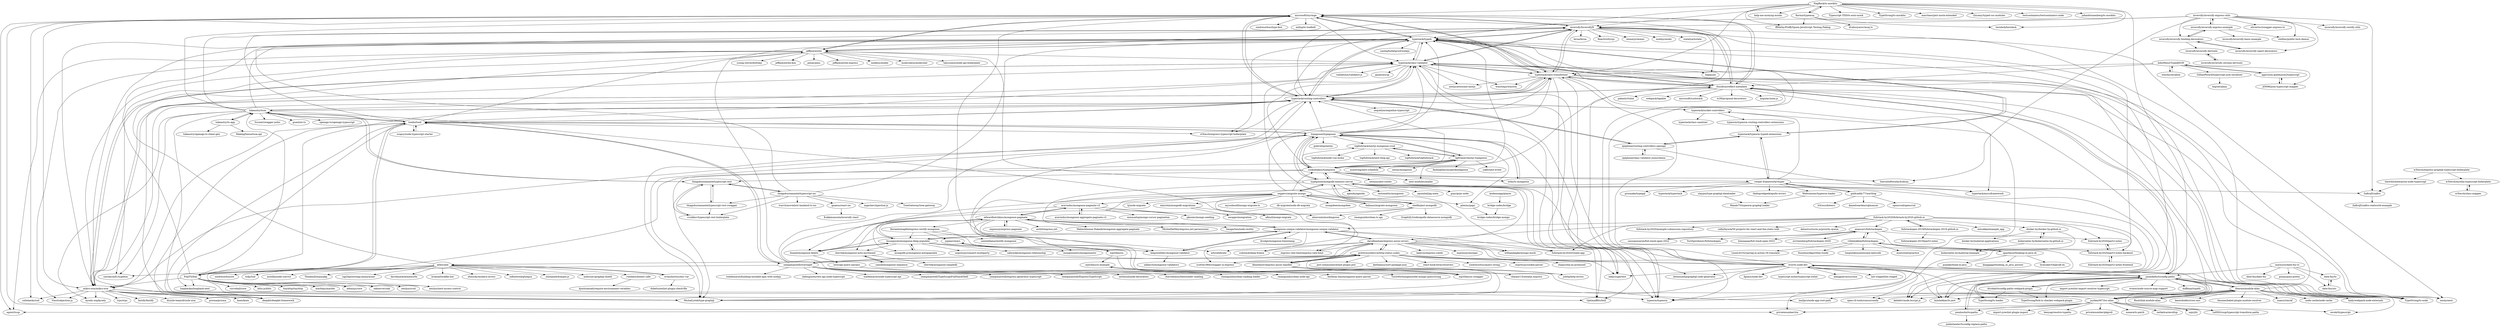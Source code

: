 digraph G {
"microsoft/tsyringe" -> "inversify/InversifyJS"
"microsoft/tsyringe" -> "typestack/typedi"
"microsoft/tsyringe" -> "jeffijoe/awilix"
"microsoft/tsyringe" -> "typestack/class-validator"
"microsoft/tsyringe" -> "typestack/class-transformer"
"microsoft/tsyringe" -> "rbuckton/reflect-metadata"
"microsoft/tsyringe" -> "mikro-orm/mikro-orm"
"microsoft/tsyringe" -> "typeorm/typeorm" ["e"=1]
"microsoft/tsyringe" -> "sindresorhus/type-fest" ["e"=1]
"microsoft/tsyringe" -> "typestack/routing-controllers"
"microsoft/tsyringe" -> "arb/celebrate" ["e"=1]
"microsoft/tsyringe" -> "egoist/tsup" ["e"=1]
"microsoft/tsyringe" -> "colinhacks/zod" ["e"=1]
"microsoft/tsyringe" -> "millsp/ts-toolbelt" ["e"=1]
"microsoft/tsyringe" -> "privatenumber/tsx" ["e"=1]
"mikro-orm/mikro-orm" -> "kysely-org/kysely" ["e"=1]
"mikro-orm/mikro-orm" -> "typeorm/typeorm" ["e"=1]
"mikro-orm/mikro-orm" -> "MichalLytek/type-graphql" ["e"=1]
"mikro-orm/mikro-orm" -> "typestack/class-validator"
"mikro-orm/mikro-orm" -> "Vincit/objection.js" ["e"=1]
"mikro-orm/mikro-orm" -> "drizzle-team/drizzle-orm" ["e"=1]
"mikro-orm/mikro-orm" -> "prisma/prisma" ["e"=1]
"mikro-orm/mikro-orm" -> "knex/knex" ["e"=1]
"mikro-orm/mikro-orm" -> "colinhacks/zod" ["e"=1]
"mikro-orm/mikro-orm" -> "trpc/trpc" ["e"=1]
"mikro-orm/mikro-orm" -> "typestack/class-transformer"
"mikro-orm/mikro-orm" -> "deepkit/deepkit-framework" ["e"=1]
"mikro-orm/mikro-orm" -> "fastify/fastify" ["e"=1]
"mikro-orm/mikro-orm" -> "nestjs/nest" ["e"=1]
"mikro-orm/mikro-orm" -> "OptimalBits/bull" ["e"=1]
"typegoose/typegoose" -> "szokodiakos/typegoose"
"typegoose/typegoose" -> "kpfromer/nestjs-typegoose"
"typegoose/typegoose" -> "MichalLytek/type-graphql" ["e"=1]
"typegoose/typegoose" -> "lstkz/ts-mongoose"
"typegoose/typegoose" -> "typegoose/mongodb-memory-server"
"typegoose/typegoose" -> "typestack/class-validator"
"typegoose/typegoose" -> "typestack/typedi"
"typegoose/typegoose" -> "typestack/routing-controllers"
"typegoose/typegoose" -> "mikro-orm/mikro-orm"
"typegoose/typegoose" -> "typestack/class-transformer"
"typegoose/typegoose" -> "tsedio/tsed"
"typegoose/typegoose" -> "golevelup/nestjs" ["e"=1]
"typegoose/typegoose" -> "plexinc/papr"
"typegoose/typegoose" -> "dotansimha/graphql-code-generator" ["e"=1]
"typegoose/typegoose" -> "topfullstack/nestjs-mongoose-crud"
"seanpmaxwell/overnight" -> "waldemarnt/node-typescript-api" ["e"=1]
"seanpmaxwell/overnight" -> "seanpmaxwell/TypeScriptFullStackShell" ["e"=1]
"seanpmaxwell/overnight" -> "seanpmaxwell/express-generator-typescript" ["e"=1]
"seanpmaxwell/overnight" -> "seanpmaxwell/ExpressTypeScript" ["e"=1]
"seanpmaxwell/overnight" -> "serhiisol/node-decorators" ["e"=1]
"seanpmaxwell/overnight" -> "tsedio/tsed"
"seanpmaxwell/overnight" -> "otaviolemos/thewisedev-mailing" ["e"=1]
"seanpmaxwell/overnight" -> "typestack/routing-controllers"
"seanpmaxwell/overnight" -> "prettymuchbryce/http-status-codes"
"seanpmaxwell/overnight" -> "rmanguinho/clean-ranking-loader" ["e"=1]
"seanpmaxwell/overnight" -> "waldemarnt/building-testable-apis-with-nodejs" ["e"=1]
"seanpmaxwell/overnight" -> "FoalTS/foal"
"seanpmaxwell/overnight" -> "jeffijoe/awilix"
"seanpmaxwell/overnight" -> "rmanguinho/clean-node-api" ["e"=1]
"seanpmaxwell/overnight" -> "dalenguyen/rest-api-node-typescript" ["e"=1]
"Rush/link-module-alias" -> "ilearnio/module-alias"
"fullstackopen-2019/fullstackopen-2019.github.io" -> "fullstackopen-2019/part2-notes"
"fullstackopen-2019/fullstackopen-2019.github.io" -> "fullstack-hy2020/fullstack-hy2020.github.io"
"FoalTS/foal" -> "tsedio/tsed"
"FoalTS/foal" -> "typestack/routing-controllers"
"FoalTS/foal" -> "tinyhttp/tinyhttp" ["e"=1]
"FoalTS/foal" -> "loopbackio/loopback-next" ["e"=1]
"FoalTS/foal" -> "mikro-orm/mikro-orm"
"FoalTS/foal" -> "marblejs/marble" ["e"=1]
"FoalTS/foal" -> "deepkit/deepkit-framework" ["e"=1]
"FoalTS/foal" -> "nestjsx/nest-access-control" ["e"=1]
"FoalTS/foal" -> "typestack/typedi"
"FoalTS/foal" -> "adonisjs/core" ["e"=1]
"FoalTS/foal" -> "oakserver/oak" ["e"=1]
"FoalTS/foal" -> "nestjsx/crud" ["e"=1]
"FoalTS/foal" -> "curveball/core"
"FoalTS/foal" -> "lukeautry/tsoa"
"FoalTS/foal" -> "blitz-js/blitz" ["e"=1]
"marnusw/date-fns-tz" -> "date-fns/tz"
"marnusw/date-fns-tz" -> "date-fns/utc"
"marnusw/date-fns-tz" -> "jonaskello/tsconfig-paths"
"marnusw/date-fns-tz" -> "date-fns/date-fns" ["e"=1]
"marnusw/date-fns-tz" -> "pinojs/pino-pretty" ["e"=1]
"justkey007/tsc-alias" -> "jonaskello/tsconfig-paths"
"justkey007/tsc-alias" -> "LeDDGroup/typescript-transform-paths" ["e"=1]
"justkey007/tsc-alias" -> "ilearnio/module-alias"
"justkey007/tsc-alias" -> "nonara/ts-patch" ["e"=1]
"justkey007/tsc-alias" -> "privatenumber/tsx" ["e"=1]
"justkey007/tsc-alias" -> "zerkalica/zerollup" ["e"=1]
"justkey007/tsc-alias" -> "unjs/jiti" ["e"=1]
"justkey007/tsc-alias" -> "import-js/eslint-plugin-import" ["e"=1]
"justkey007/tsc-alias" -> "benyap/resolve-tspaths"
"justkey007/tsc-alias" -> "joonhocho/tscpaths"
"justkey007/tsc-alias" -> "wclr/ts-node-dev"
"justkey007/tsc-alias" -> "cevek/ttypescript" ["e"=1]
"justkey007/tsc-alias" -> "egoist/tsup" ["e"=1]
"justkey007/tsc-alias" -> "privatenumber/pkgroll" ["e"=1]
"epiphone/class-validator-jsonschema" -> "epiphone/routing-controllers-openapi"
"mongoose-unique-validator/mongoose-unique-validator" -> "leepowelldev/mongoose-validator"
"mongoose-unique-validator/mongoose-unique-validator" -> "williamkapke/mongo-mock"
"mongoose-unique-validator/mongoose-unique-validator" -> "davidbanham/express-async-errors"
"mongoose-unique-validator/mongoose-unique-validator" -> "buunguyen/mongoose-deep-populate"
"mongoose-unique-validator/mongoose-unique-validator" -> "drudge/mongoose-timestamp"
"mongoose-unique-validator/mongoose-unique-validator" -> "fullstack-hy2020/create-app"
"mongoose-unique-validator/mongoose-unique-validator" -> "edwardhotchkiss/mongoose-paginate"
"mongoose-unique-validator/mongoose-unique-validator" -> "dsanel/mongoose-delete"
"mongoose-unique-validator/mongoose-unique-validator" -> "substack/deep-freeze" ["e"=1]
"Webtomizer/typeorm-loader" -> "Mando75/typeorm-graphql-loader"
"aravindnc/mongoose-paginate-v2" -> "aravindnc/mongoose-aggregate-paginate-v2"
"aravindnc/mongoose-paginate-v2" -> "edwardhotchkiss/mongoose-paginate"
"aravindnc/mongoose-paginate-v2" -> "mixmaxhq/mongo-cursor-pagination"
"aravindnc/mongoose-paginate-v2" -> "pkosiec/mongo-seeding" ["e"=1]
"aravindnc/mongoose-paginate-v2" -> "dsanel/mongoose-delete"
"shelfio/jest-mongodb" -> "typegoose/mongodb-memory-server"
"shelfio/jest-mongodb" -> "alonronin/mockingoose" ["e"=1]
"shelfio/jest-mongodb" -> "rmanguinho/clean-node-api" ["e"=1]
"shelfio/jest-mongodb" -> "rmanguinho/clean-ts-api" ["e"=1]
"shelfio/jest-mongodb" -> "GraphQLGuide/apollo-datasource-mongodb" ["e"=1]
"epiphone/routing-controllers-openapi" -> "epiphone/class-validator-jsonschema"
"epiphone/routing-controllers-openapi" -> "typestack/routing-controllers"
"epiphone/routing-controllers-openapi" -> "typestack/typeorm-typedi-extensions"
"epiphone/routing-controllers-openapi" -> "typestack/microframework"
"vesper-framework/vesper" -> "goldcaddy77/warthog"
"vesper-framework/vesper" -> "typestack/typeorm-typedi-extensions"
"vesper-framework/vesper" -> "ZafiroJS/zafiro"
"vesper-framework/vesper" -> "typestack/socket-controllers"
"vesper-framework/vesper" -> "prismake/typegql" ["e"=1]
"vesper-framework/vesper" -> "typestack/typestack"
"vesper-framework/vesper" -> "MichalLytek/type-graphql" ["e"=1]
"vesper-framework/vesper" -> "typestack/microframework"
"vesper-framework/vesper" -> "thebigredgeek/apollo-errors" ["e"=1]
"vesper-framework/vesper" -> "Webtomizer/typeorm-loader"
"docker-hy/docker-hy.github.io" -> "kubernetes-hy/kubernetes-hy.github.io"
"docker-hy/docker-hy.github.io" -> "kubernetes-hy/material-example"
"docker-hy/docker-hy.github.io" -> "docker-hy/material-applications"
"lstkz/ts-mongoose" -> "typegoose/typegoose"
"goldcaddy77/warthog" -> "b3ross/dotenvi"
"goldcaddy77/warthog" -> "vesper-framework/vesper"
"goldcaddy77/warthog" -> "danielrearden/sqlmancer"
"goldcaddy77/warthog" -> "opencrud/opencrud"
"lukeautry/ts-app" -> "MakingSense/tsoa-api"
"lukeautry/ts-app" -> "lukeautry/tsoa"
"lukeautry/ts-app" -> "lukeautry/openapi-ts-client-gen"
"chevtek/mongoose-auto-increment" -> "chevtek/mongoose-simpledb"
"chevtek/mongoose-auto-increment" -> "ramiel/mongoose-sequence"
"GillianPerard/typescript-json-serializer" -> "teq/serialazy"
"emirotin/mongodb-migrations" -> "afloyd/mongo-migrate"
"emirotin/mongodb-migrations" -> "awapps/mongration"
"kpfromer/nestjs-typegoose" -> "szokodiakos/typegoose"
"kpfromer/nestjs-typegoose" -> "typegoose/typegoose"
"kpfromer/nestjs-typegoose" -> "topfullstack/nestjs-mongoose-crud"
"kpfromer/nestjs-typegoose" -> "findingtheconcept/kindagoose"
"kpfromer/nestjs-typegoose" -> "yak0/nest-event"
"kpfromer/nestjs-typegoose" -> "nest-modules/mailer" ["e"=1]
"kpfromer/nestjs-typegoose" -> "miaowing/nest-schedule" ["e"=1]
"kpfromer/nestjs-typegoose" -> "nestjs/mongoose" ["e"=1]
"kpfromer/nestjs-typegoose" -> "nestjsx/nest-access-control" ["e"=1]
"gnaeus/react-ioc" -> "Kukkimonsuta/inversify-react"
"Abazhenov/express-async-handler" -> "jshttp/http-errors" ["e"=1]
"Abazhenov/express-async-handler" -> "davidbanham/express-async-errors"
"Abazhenov/express-async-handler" -> "inxilpro/node-app-root-path"
"Abazhenov/express-async-handler" -> "vkarpov15/awaitjs-express"
"Abazhenov/express-async-handler" -> "prettymuchbryce/http-status-codes"
"villeheikkila/fullstackopen" -> "anancarv/fullstackopen"
"villeheikkila/fullstackopen" -> "mintsweet/practice" ["e"=1]
"villeheikkila/fullstackopen" -> "LeonLi0102/spring-in-action-v6-translate" ["e"=1]
"villeheikkila/fullstackopen" -> "Xunzhuo/Algorithm-Guide" ["e"=1]
"villeheikkila/fullstackopen" -> "apachecn/thinking-in-java-zh"
"villeheikkila/fullstackopen" -> "tangweikun/awesome-leetcode" ["e"=1]
"scopsy/node-typescript-starter" -> "tsedio/tsed"
"aravindnc/mongoose-aggregate-paginate-v2" -> "aravindnc/mongoose-paginate-v2"
"joonhocho/tscpaths" -> "jonkwheeler/tsconfig-replace-paths"
"joonhocho/tscpaths" -> "jonaskello/tsconfig-paths"
"w3tecch/class-mapper" -> "w3tecch/aurelia-typescript-boilerplate"
"wprl/baucis-example" -> "wprl/baucis-swagger"
"wprl/baucis-swagger" -> "wprl/baucis-example"
"fullstack-hy2020/fullstack-hy2020.github.io" -> "fullstackopen-2019/fullstackopen-2019.github.io"
"fullstack-hy2020/fullstack-hy2020.github.io" -> "mluukkai/example_app"
"fullstack-hy2020/fullstack-hy2020.github.io" -> "anancarv/fullstackopen"
"fullstack-hy2020/fullstack-hy2020.github.io" -> "fullstack-hy2020/create-app"
"fullstack-hy2020/fullstack-hy2020.github.io" -> "fullstack-hy2020/example-submission-repository"
"fullstack-hy2020/fullstack-hy2020.github.io" -> "docker-hy/docker-hy.github.io"
"fullstack-hy2020/fullstack-hy2020.github.io" -> "fullstack-hy2020/part2-notes"
"fullstack-hy2020/fullstack-hy2020.github.io" -> "mongoose-unique-validator/mongoose-unique-validator"
"fullstack-hy2020/fullstack-hy2020.github.io" -> "fullstack-hy2020/part3-notes-backend"
"fullstack-hy2020/fullstack-hy2020.github.io" -> "davidbanham/express-async-errors"
"fullstack-hy2020/fullstack-hy2020.github.io" -> "kelektiv/node.bcrypt.js" ["e"=1]
"fullstack-hy2020/fullstack-hy2020.github.io" -> "colbyfayock/50-projects-for-react-and-the-static-web" ["e"=1]
"fullstack-hy2020/fullstack-hy2020.github.io" -> "datastructures-js/priority-queue" ["e"=1]
"anancarv/fullstackopen" -> "cassianocaron/full-stack-open-2022"
"anancarv/fullstackopen" -> "villeheikkila/fullstackopen"
"anancarv/fullstackopen" -> "YuriSpiridonov/fullstackopen"
"anancarv/fullstackopen" -> "himiaaaaa/full-stack-open-2023"
"anancarv/fullstackopen" -> "fullstack-hy2020/part2-notes"
"anancarv/fullstackopen" -> "fullstack-hy2020/part3-notes-backend"
"anancarv/fullstackopen" -> "orrsteinberg/fullstackopen-2020"
"florinn/typemoq" -> "NagRock/ts-mockito"
"florinn/typemoq" -> "dvabuzyarov/moq.ts"
"florinn/typemoq" -> "ffMathy/FluffySpoon.JavaScript.Testing.Faking"
"florinn/typemoq" -> "testdeck/testdeck"
"expressjs/express-paginate" -> "edwardhotchkiss/mongoose-paginate"
"buunguyen/mongoose-deep-populate" -> "mongodb-js/mongoose-autopopulate"
"buunguyen/mongoose-deep-populate" -> "sabymike/mongoose-relationship"
"buunguyen/mongoose-deep-populate" -> "leepowelldev/mongoose-validator"
"buunguyen/mongoose-deep-populate" -> "chevtek/mongoose-auto-increment"
"buunguyen/mongoose-deep-populate" -> "mongoose-unique-validator/mongoose-unique-validator"
"buunguyen/mongoose-deep-populate" -> "expressjs/connect-multiparty" ["e"=1]
"buunguyen/mongoose-deep-populate" -> "dsanel/mongoose-delete"
"buunguyen/mongoose-deep-populate" -> "edwardhotchkiss/mongoose-paginate"
"buunguyen/mongoose-deep-populate" -> "mongoosastic/mongoosastic" ["e"=1]
"kubernetes-hy/kubernetes-hy.github.io" -> "kubernetes-hy/material-example"
"kubernetes-hy/kubernetes-hy.github.io" -> "docker-hy/docker-hy.github.io"
"dsanel/mongoose-delete" -> "loris/api-query-params"
"dsanel/mongoose-delete" -> "buunguyen/mongoose-deep-populate"
"edwardhotchkiss/mongoose-paginate" -> "expressjs/express-paginate"
"edwardhotchkiss/mongoose-paginate" -> "aravindnc/mongoose-paginate-v2"
"edwardhotchkiss/mongoose-paginate" -> "buunguyen/mongoose-deep-populate"
"edwardhotchkiss/mongoose-paginate" -> "mongoosastic/mongoosastic" ["e"=1]
"edwardhotchkiss/mongoose-paginate" -> "leepowelldev/mongoose-validator"
"edwardhotchkiss/mongoose-paginate" -> "dsanel/mongoose-delete"
"edwardhotchkiss/mongoose-paginate" -> "mongoose-unique-validator/mongoose-unique-validator"
"edwardhotchkiss/mongoose-paginate" -> "auth0/express-jwt" ["e"=1]
"edwardhotchkiss/mongoose-paginate" -> "Maheshkumar-Kakade/mongoose-aggregate-paginate"
"edwardhotchkiss/mongoose-paginate" -> "florianholzapfel/express-restify-mongoose"
"edwardhotchkiss/mongoose-paginate" -> "chevtek/mongoose-auto-increment"
"edwardhotchkiss/mongoose-paginate" -> "MichielDeMey/express-jwt-permissions" ["e"=1]
"edwardhotchkiss/mongoose-paginate" -> "baugarten/node-restful" ["e"=1]
"topfullstack/nestjs-mongoose-crud" -> "topfullstack/topfullstack" ["e"=1]
"topfullstack/nestjs-mongoose-crud" -> "kpfromer/nestjs-typegoose"
"topfullstack/nestjs-mongoose-crud" -> "topfullstack/node-vue-moba" ["e"=1]
"topfullstack/nestjs-mongoose-crud" -> "topfullstack/nest-blog-api"
"fullstack-hy2020/part2-notes" -> "fullstack-hy2020/part3-notes-backend"
"slaypni/type-graphql-dataloader" -> "Mando75/typeorm-graphql-loader"
"fullstack-hy2020/part3-notes-backend" -> "fullstack-hy2020/part2-notes"
"rbuckton/reflect-metadata" -> "typestack/typedi"
"rbuckton/reflect-metadata" -> "inversify/InversifyJS"
"rbuckton/reflect-metadata" -> "typestack/class-transformer"
"rbuckton/reflect-metadata" -> "typestack/class-validator"
"rbuckton/reflect-metadata" -> "TypeStrong/ts-node" ["e"=1]
"rbuckton/reflect-metadata" -> "webpack/tapable" ["e"=1]
"rbuckton/reflect-metadata" -> "microsoft/tsyringe"
"rbuckton/reflect-metadata" -> "typestack/routing-controllers"
"rbuckton/reflect-metadata" -> "jonaskello/tsconfig-paths"
"rbuckton/reflect-metadata" -> "microsoft/rushstack" ["e"=1]
"rbuckton/reflect-metadata" -> "TypeStrong/ts-loader" ["e"=1]
"rbuckton/reflect-metadata" -> "kulshekhar/ts-jest" ["e"=1]
"rbuckton/reflect-metadata" -> "tc39/proposal-decorators" ["e"=1]
"rbuckton/reflect-metadata" -> "angular/zone.js" ["e"=1]
"rbuckton/reflect-metadata" -> "palantir/tslint" ["e"=1]
"plexinc/papr" -> "bridge-codes/bridge-mongo"
"jspears/mers" -> "wprl/baucis"
"inversify/InversifyJS" -> "microsoft/tsyringe"
"inversify/InversifyJS" -> "typestack/typedi"
"inversify/InversifyJS" -> "jeffijoe/awilix"
"inversify/InversifyJS" -> "typestack/class-validator"
"inversify/InversifyJS" -> "typeorm/typeorm" ["e"=1]
"inversify/InversifyJS" -> "lerna/lerna" ["e"=1]
"inversify/InversifyJS" -> "rbuckton/reflect-metadata"
"inversify/InversifyJS" -> "ReactiveX/rxjs" ["e"=1]
"inversify/InversifyJS" -> "TypeStrong/ts-node" ["e"=1]
"inversify/InversifyJS" -> "typestack/class-transformer"
"inversify/InversifyJS" -> "hapijs/joi" ["e"=1]
"inversify/InversifyJS" -> "immerjs/immer" ["e"=1]
"inversify/InversifyJS" -> "nestjs/nest" ["e"=1]
"inversify/InversifyJS" -> "mobxjs/mobx" ["e"=1]
"inversify/InversifyJS" -> "statelyai/xstate" ["e"=1]
"mongodb-js/mongoose-autopopulate" -> "buunguyen/mongoose-deep-populate"
"typestack/class-validator" -> "typestack/class-transformer"
"typestack/class-validator" -> "typeorm/typeorm" ["e"=1]
"typestack/class-validator" -> "typestack/routing-controllers"
"typestack/class-validator" -> "nestjs/nest" ["e"=1]
"typestack/class-validator" -> "typestack/typedi"
"typestack/class-validator" -> "inversify/InversifyJS"
"typestack/class-validator" -> "hapijs/joi" ["e"=1]
"typestack/class-validator" -> "nestjs/awesome-nestjs" ["e"=1]
"typestack/class-validator" -> "MichalLytek/type-graphql" ["e"=1]
"typestack/class-validator" -> "TypeStrong/ts-node" ["e"=1]
"typestack/class-validator" -> "winstonjs/winston" ["e"=1]
"typestack/class-validator" -> "mikro-orm/mikro-orm"
"typestack/class-validator" -> "OptimalBits/bull" ["e"=1]
"typestack/class-validator" -> "validatorjs/validator.js" ["e"=1]
"typestack/class-validator" -> "jquense/yup" ["e"=1]
"fullstack-hy2020/part3-notes-backend" -> "fullstack-hy2020/part2-notes-frontend"
"typestack/routing-controllers" -> "typestack/typedi"
"typestack/routing-controllers" -> "typestack/class-validator"
"typestack/routing-controllers" -> "typestack/class-transformer"
"typestack/routing-controllers" -> "epiphone/routing-controllers-openapi"
"typestack/routing-controllers" -> "typeorm/typeorm" ["e"=1]
"typestack/routing-controllers" -> "w3tecch/express-typescript-boilerplate" ["e"=1]
"typestack/routing-controllers" -> "tsedio/tsed"
"typestack/routing-controllers" -> "inversify/InversifyJS"
"typestack/routing-controllers" -> "MichalLytek/type-graphql" ["e"=1]
"typestack/routing-controllers" -> "sequelize/sequelize-typescript" ["e"=1]
"typestack/routing-controllers" -> "typestack/socket-controllers"
"typestack/routing-controllers" -> "lukeautry/tsoa"
"typestack/routing-controllers" -> "rbuckton/reflect-metadata"
"typestack/routing-controllers" -> "microsoft/tsyringe"
"typestack/routing-controllers" -> "mikro-orm/mikro-orm"
"typestack/typedi" -> "typestack/routing-controllers"
"typestack/typedi" -> "microsoft/tsyringe"
"typestack/typedi" -> "typestack/class-validator"
"typestack/typedi" -> "inversify/InversifyJS"
"typestack/typedi" -> "typestack/class-transformer"
"typestack/typedi" -> "MichalLytek/type-graphql" ["e"=1]
"typestack/typedi" -> "rbuckton/reflect-metadata"
"typestack/typedi" -> "jeffijoe/awilix"
"typestack/typedi" -> "typeorm/typeorm" ["e"=1]
"typestack/typedi" -> "santiq/bulletproof-nodejs" ["e"=1]
"typestack/typedi" -> "typestack/typeorm-typedi-extensions"
"typestack/typedi" -> "w3tecch/express-typescript-boilerplate" ["e"=1]
"typestack/typedi" -> "mikro-orm/mikro-orm"
"typestack/typedi" -> "kulshekhar/ts-jest" ["e"=1]
"typestack/typedi" -> "TypeStrong/ts-node" ["e"=1]
"cassianocaron/full-stack-open-2022" -> "anancarv/fullstackopen"
"wprl/baucis" -> "jspears/mers"
"wprl/baucis" -> "wprl/baucis-swagger"
"wprl/baucis" -> "wprl/baucis-example"
"rolodato/dotenv-safe" -> "bjoshuanoah/require-environment-variables"
"ramiel/mongoose-sequence" -> "chevtek/mongoose-auto-increment"
"loris/api-query-params" -> "Turistforeningen/node-mongo-querystring"
"loris/api-query-params" -> "leodinas-hao/mongoose-query-parser"
"weichx/cerialize" -> "JohnWeisz/TypedJSON"
"typestack/class-transformer" -> "typestack/class-validator"
"typestack/class-transformer" -> "typestack/routing-controllers"
"typestack/class-transformer" -> "typestack/typedi"
"typestack/class-transformer" -> "typeorm/typeorm" ["e"=1]
"typestack/class-transformer" -> "inversify/InversifyJS"
"typestack/class-transformer" -> "rbuckton/reflect-metadata"
"typestack/class-transformer" -> "microsoft/tsyringe"
"typestack/class-transformer" -> "mikro-orm/mikro-orm"
"typestack/class-transformer" -> "TypeStrong/ts-node" ["e"=1]
"typestack/class-transformer" -> "nestjs/nest" ["e"=1]
"typestack/class-transformer" -> "MichalLytek/type-graphql" ["e"=1]
"typestack/class-transformer" -> "nestjs/awesome-nestjs" ["e"=1]
"typestack/class-transformer" -> "OptimalBits/bull" ["e"=1]
"typestack/class-transformer" -> "ladjs/supertest" ["e"=1]
"typestack/class-transformer" -> "winstonjs/winston" ["e"=1]
"jeffijoe/awilix" -> "inversify/InversifyJS"
"jeffijoe/awilix" -> "talyssonoc/node-api-boilerplate" ["e"=1]
"jeffijoe/awilix" -> "typestack/typedi"
"jeffijoe/awilix" -> "microsoft/tsyringe"
"jeffijoe/awilix" -> "young-steveo/bottlejs" ["e"=1]
"jeffijoe/awilix" -> "jeffijoe/awilix-koa" ["e"=1]
"jeffijoe/awilix" -> "sinclairzx81/typebox" ["e"=1]
"jeffijoe/awilix" -> "pinojs/pino" ["e"=1]
"jeffijoe/awilix" -> "jeffijoe/awilix-express" ["e"=1]
"jeffijoe/awilix" -> "mikro-orm/mikro-orm"
"jeffijoe/awilix" -> "middyjs/middy" ["e"=1]
"jeffijoe/awilix" -> "Vincit/objection.js" ["e"=1]
"jeffijoe/awilix" -> "moleculerjs/moleculer" ["e"=1]
"jeffijoe/awilix" -> "egoist/tsup" ["e"=1]
"jeffijoe/awilix" -> "typestack/class-validator"
"tsedio/tsed" -> "scopsy/node-typescript-starter"
"tsedio/tsed" -> "typestack/routing-controllers"
"tsedio/tsed" -> "FoalTS/foal"
"tsedio/tsed" -> "typestack/typedi"
"tsedio/tsed" -> "lukeautry/tsoa"
"tsedio/tsed" -> "typegoose/typegoose"
"tsedio/tsed" -> "typestack/class-validator"
"tsedio/tsed" -> "inversify/InversifyJS"
"tsedio/tsed" -> "mikro-orm/mikro-orm"
"tsedio/tsed" -> "MichalLytek/type-graphql" ["e"=1]
"tsedio/tsed" -> "loopbackio/loopback-next" ["e"=1]
"tsedio/tsed" -> "w3tecch/express-typescript-boilerplate" ["e"=1]
"tsedio/tsed" -> "typeorm/typeorm" ["e"=1]
"tsedio/tsed" -> "deepkit/deepkit-framework" ["e"=1]
"tsedio/tsed" -> "seanpmaxwell/overnight"
"ilearnio/module-alias" -> "jonaskello/tsconfig-paths"
"ilearnio/module-alias" -> "Rush/link-module-alias"
"ilearnio/module-alias" -> "justkey007/tsc-alias"
"ilearnio/module-alias" -> "open-cli-tools/concurrently" ["e"=1]
"ilearnio/module-alias" -> "kentcdodds/cross-env" ["e"=1]
"ilearnio/module-alias" -> "tleunen/babel-plugin-module-resolver" ["e"=1]
"ilearnio/module-alias" -> "rbuckton/reflect-metadata"
"ilearnio/module-alias" -> "wclr/ts-node-dev"
"ilearnio/module-alias" -> "TypeStrong/ts-node" ["e"=1]
"ilearnio/module-alias" -> "kulshekhar/ts-jest" ["e"=1]
"ilearnio/module-alias" -> "isaacs/rimraf" ["e"=1]
"ilearnio/module-alias" -> "kelektiv/node.bcrypt.js" ["e"=1]
"ilearnio/module-alias" -> "node-cache/node-cache" ["e"=1]
"ilearnio/module-alias" -> "inxilpro/node-app-root-path"
"ilearnio/module-alias" -> "liady/webpack-node-externals" ["e"=1]
"thiagobustamante/typescript-ioc" -> "thiagobustamante/typescript-rest"
"thiagobustamante/typescript-ioc" -> "thiagobustamante/typescript-rest-swagger"
"thiagobustamante/typescript-ioc" -> "vrudikov/typescript-rest-boilerplate"
"thiagobustamante/typescript-ioc" -> "typestack/typedi"
"thiagobustamante/typescript-ioc" -> "mgechev/injection-js" ["e"=1]
"thiagobustamante/typescript-ioc" -> "TreeGateway/tree-gateway"
"thiagobustamante/typescript-ioc" -> "inversify/InversifyJS"
"thiagobustamante/typescript-ioc" -> "ivarvh/movielistr-backend-ts-ioc"
"thiagobustamante/typescript-ioc" -> "gnaeus/react-ioc"
"evanshortiss/env-var" -> "af/envalid"
"evanshortiss/env-var" -> "dukeluo/eslint-plugin-check-file" ["e"=1]
"bridge-codes/bridge" -> "bridge-codes/bridge-mongo"
"balmasi/migrate-mongoose" -> "seppevs/migrate-mongo"
"JohnWeisz/TypedJSON" -> "weichx/cerialize"
"JohnWeisz/TypedJSON" -> "appvision-gmbh/json2typescript"
"JohnWeisz/TypedJSON" -> "jf3096/json-typescript-mapper"
"JohnWeisz/TypedJSON" -> "GillianPerard/typescript-json-serializer"
"JohnWeisz/TypedJSON" -> "rbuckton/reflect-metadata"
"JohnWeisz/TypedJSON" -> "typestack/class-transformer"
"inversify/inversify-express-utils" -> "inversify/inversify-express-example"
"inversify/inversify-express-utils" -> "inversify/inversify-binding-decorators"
"inversify/inversify-express-utils" -> "inversify/InversifyJS"
"inversify/inversify-express-utils" -> "olivierlsc/swagger-express-ts"
"inversify/inversify-express-utils" -> "stelltec/public-tech-demos"
"inversify/inversify-express-utils" -> "inversify/inversify-inject-decorators"
"inversify/inversify-express-utils" -> "ZafiroJS/zafiro"
"inversify/inversify-express-utils" -> "inversify/inversify-restify-utils"
"inversify/inversify-express-utils" -> "typestack/routing-controllers"
"inversify/inversify-express-utils" -> "SierraSoftworks/Iridium" ["e"=1]
"kodemoapp/player" -> "bridge-codes/bridge"
"leepowelldev/mongoose-validator" -> "niklasvh/mongoose-validators"
"leepowelldev/mongoose-validator" -> "mongoose-unique-validator/mongoose-unique-validator"
"date-fns/utc" -> "date-fns/tz"
"inversify/inversify-binding-decorators" -> "inversify/inversify-inject-decorators"
"inversify/inversify-binding-decorators" -> "inversify/inversify-devtools"
"inversify/inversify-binding-decorators" -> "inversify/inversify-express-example"
"inversify/inversify-chrome-devtools" -> "inversify/inversify-devtools"
"inversify/inversify-devtools" -> "inversify/inversify-chrome-devtools"
"lukeautry/tsoa" -> "typestack/routing-controllers"
"lukeautry/tsoa" -> "openapi-ts/openapi-typescript" ["e"=1]
"lukeautry/tsoa" -> "lukeautry/ts-app"
"lukeautry/tsoa" -> "tsedio/tsed"
"lukeautry/tsoa" -> "Surnet/swagger-jsdoc" ["e"=1]
"lukeautry/tsoa" -> "inversify/InversifyJS"
"lukeautry/tsoa" -> "typestack/typedi"
"lukeautry/tsoa" -> "scottie1984/swagger-ui-express" ["e"=1]
"lukeautry/tsoa" -> "kysely-org/kysely" ["e"=1]
"lukeautry/tsoa" -> "sinclairzx81/typebox" ["e"=1]
"lukeautry/tsoa" -> "typestack/class-validator"
"lukeautry/tsoa" -> "MichalLytek/type-graphql" ["e"=1]
"lukeautry/tsoa" -> "microsoft/tsyringe"
"lukeautry/tsoa" -> "thiagobustamante/typescript-rest"
"lukeautry/tsoa" -> "gcanti/io-ts" ["e"=1]
"af/envalid" -> "evanshortiss/env-var"
"af/envalid" -> "sindresorhus/ow" ["e"=1]
"af/envalid" -> "tsdjs/tsd" ["e"=1]
"af/envalid" -> "mozilla/node-convict" ["e"=1]
"af/envalid" -> "Thinkmill/manypkg" ["e"=1]
"af/envalid" -> "rap2hpoutre/pg-anonymizer"
"af/envalid" -> "jeffijoe/awilix"
"af/envalid" -> "davidmarkclements/0x" ["e"=1]
"af/envalid" -> "lirantal/lockfile-lint" ["e"=1]
"af/envalid" -> "sinclairzx81/typebox" ["e"=1]
"af/envalid" -> "rolodato/dotenv-safe"
"af/envalid" -> "ehmicky/modern-errors" ["e"=1]
"af/envalid" -> "infinitered/gluegun" ["e"=1]
"af/envalid" -> "ziishaned/dumper.js" ["e"=1]
"af/envalid" -> "maticzav/graphql-shield" ["e"=1]
"typestack/socket-controllers" -> "typestack/microframework"
"typestack/socket-controllers" -> "typestack/routing-controllers"
"typestack/socket-controllers" -> "typestack/class-sanitizer"
"typestack/socket-controllers" -> "typeorm/typeorm-routing-controllers-extensions"
"typestack/typeorm-typedi-extensions" -> "typeorm/typeorm-routing-controllers-extensions"
"typestack/typeorm-typedi-extensions" -> "epiphone/routing-controllers-openapi"
"typestack/typeorm-typedi-extensions" -> "vesper-framework/vesper"
"typestack/typeorm-typedi-extensions" -> "typestack/typedi"
"seppevs/migrate-mongo" -> "tj/node-migrate" ["e"=1]
"seppevs/migrate-mongo" -> "balmasi/migrate-mongoose"
"seppevs/migrate-mongo" -> "typegoose/mongodb-memory-server"
"seppevs/migrate-mongo" -> "mycodeself/mongo-migrate-ts"
"seppevs/migrate-mongo" -> "alonronin/mockingoose" ["e"=1]
"seppevs/migrate-mongo" -> "emirotin/mongodb-migrations"
"seppevs/migrate-mongo" -> "db-migrate/node-db-migrate" ["e"=1]
"seppevs/migrate-mongo" -> "shelfio/jest-mongodb"
"seppevs/migrate-mongo" -> "typegoose/typegoose"
"seppevs/migrate-mongo" -> "mongobee/mongobee" ["e"=1]
"seppevs/migrate-mongo" -> "pkosiec/mongo-seeding" ["e"=1]
"seppevs/migrate-mongo" -> "szokodiakos/typegoose"
"seppevs/migrate-mongo" -> "aravindnc/mongoose-paginate-v2"
"seppevs/migrate-mongo" -> "mongodb-js/mongoose-autopopulate"
"seppevs/migrate-mongo" -> "plexinc/papr"
"typeorm/typeorm-routing-controllers-extensions" -> "typestack/typeorm-typedi-extensions"
"NagRock/ts-mockito" -> "florinn/typemoq"
"NagRock/ts-mockito" -> "ffMathy/FluffySpoon.JavaScript.Testing.Faking"
"NagRock/ts-mockito" -> "testdeck/testdeck"
"NagRock/ts-mockito" -> "help-me-mom/ng-mocks" ["e"=1]
"NagRock/ts-mockito" -> "Typescript-TDD/ts-auto-mock" ["e"=1]
"NagRock/ts-mockito" -> "TypeStrong/ts-mockito"
"NagRock/ts-mockito" -> "marchaos/jest-mock-extended" ["e"=1]
"NagRock/ts-mockito" -> "microsoft/tsyringe"
"NagRock/ts-mockito" -> "typestack/typedi"
"NagRock/ts-mockito" -> "Quramy/typed-css-modules" ["e"=1]
"NagRock/ts-mockito" -> "inversify/InversifyJS"
"NagRock/ts-mockito" -> "testcontainers/testcontainers-node" ["e"=1]
"NagRock/ts-mockito" -> "typestack/class-transformer"
"NagRock/ts-mockito" -> "johanblumenberg/ts-mockito"
"NagRock/ts-mockito" -> "jonaskello/tsconfig-paths"
"w3tecch/aurelia-typescript-boilerplate" -> "w3tecch/class-mapper"
"inversify/inversify-express-example" -> "inversify/inversify-express-utils"
"inversify/inversify-express-example" -> "inversify/inversify-binding-decorators"
"inversify/inversify-express-example" -> "stelltec/public-tech-demos"
"inversify/inversify-express-example" -> "inversify/inversify-basic-example"
"inversify/inversify-inject-decorators" -> "inversify/inversify-binding-decorators"
"thiagobustamante/typescript-rest" -> "thiagobustamante/typescript-rest-swagger"
"thiagobustamante/typescript-rest" -> "vrudikov/typescript-rest-boilerplate"
"thiagobustamante/typescript-rest" -> "thiagobustamante/typescript-ioc"
"thiagobustamante/typescript-rest" -> "lukeautry/tsoa"
"jf3096/json-typescript-mapper" -> "appvision-gmbh/json2typescript"
"fullstack-hy2020/part2-notes-frontend" -> "fullstack-hy2020/part3-notes-backend"
"davidbanham/express-async-errors" -> "mongoose-unique-validator/mongoose-unique-validator"
"davidbanham/express-async-errors" -> "kaievns/express-yields"
"davidbanham/express-async-errors" -> "Abazhenov/express-async-handler"
"davidbanham/express-async-errors" -> "expressjs/morgan" ["e"=1]
"davidbanham/express-async-errors" -> "williamkapke/mongo-mock"
"davidbanham/express-async-errors" -> "ladjs/supertest" ["e"=1]
"davidbanham/express-async-errors" -> "prettymuchbryce/http-status-codes"
"davidbanham/express-async-errors" -> "fullstack-hy2020/create-app"
"davidbanham/express-async-errors" -> "typegoose/mongodb-memory-server"
"davidbanham/express-async-errors" -> "scottie1984/swagger-ui-express" ["e"=1]
"davidbanham/express-async-errors" -> "arb/celebrate" ["e"=1]
"davidbanham/express-async-errors" -> "kelektiv/node.bcrypt.js" ["e"=1]
"davidbanham/express-async-errors" -> "express-rate-limit/express-rate-limit" ["e"=1]
"davidbanham/express-async-errors" -> "wclr/ts-node-dev"
"davidbanham/express-async-errors" -> "substack/deep-freeze" ["e"=1]
"jonaskello/tsconfig-paths" -> "justkey007/tsc-alias"
"jonaskello/tsconfig-paths" -> "ilearnio/module-alias"
"jonaskello/tsconfig-paths" -> "wclr/ts-node-dev"
"jonaskello/tsconfig-paths" -> "dividab/tsconfig-paths-webpack-plugin"
"jonaskello/tsconfig-paths" -> "joonhocho/tscpaths"
"jonaskello/tsconfig-paths" -> "TypeStrong/ts-node" ["e"=1]
"jonaskello/tsconfig-paths" -> "rbuckton/reflect-metadata"
"jonaskello/tsconfig-paths" -> "kulshekhar/ts-jest" ["e"=1]
"jonaskello/tsconfig-paths" -> "LeDDGroup/typescript-transform-paths" ["e"=1]
"jonaskello/tsconfig-paths" -> "evanw/node-source-map-support" ["e"=1]
"jonaskello/tsconfig-paths" -> "duffman/tspath"
"jonaskello/tsconfig-paths" -> "cevek/ttypescript" ["e"=1]
"jonaskello/tsconfig-paths" -> "import-js/eslint-import-resolver-typescript" ["e"=1]
"jonaskello/tsconfig-paths" -> "TypeStrong/fork-ts-checker-webpack-plugin" ["e"=1]
"jonaskello/tsconfig-paths" -> "TypeStrong/ts-loader" ["e"=1]
"w3tecch/express-graphql-typescript-boilerplate" -> "w3tecch/aurelia-typescript-boilerplate"
"w3tecch/express-graphql-typescript-boilerplate" -> "timwhit/enterprise-node-typescript"
"appvision-gmbh/json2typescript" -> "jf3096/json-typescript-mapper"
"appvision-gmbh/json2typescript" -> "JohnWeisz/TypedJSON"
"date-fns/tz" -> "date-fns/utc"
"timwhit/enterprise-node-typescript" -> "ZafiroJS/zafiro"
"ZafiroJS/zafiro" -> "ZafiroJS/zafiro-realworld-example"
"szokodiakos/typegoose" -> "typegoose/typegoose"
"szokodiakos/typegoose" -> "kpfromer/nestjs-typegoose"
"szokodiakos/typegoose" -> "MichalLytek/type-graphql" ["e"=1]
"szokodiakos/typegoose" -> "typestack/routing-controllers"
"szokodiakos/typegoose" -> "lstkz/ts-mongoose"
"szokodiakos/typegoose" -> "typegoose/mongodb-memory-server"
"szokodiakos/typegoose" -> "SierraSoftworks/Iridium" ["e"=1]
"szokodiakos/typegoose" -> "typestack/typedi"
"szokodiakos/typegoose" -> "rbuckton/reflect-metadata"
"szokodiakos/typegoose" -> "nest-modules/mailer" ["e"=1]
"szokodiakos/typegoose" -> "vesper-framework/vesper"
"szokodiakos/typegoose" -> "nestjsx/nest-router" ["e"=1]
"szokodiakos/typegoose" -> "thiagobustamante/typescript-rest"
"szokodiakos/typegoose" -> "typestack/class-validator"
"szokodiakos/typegoose" -> "topfullstack/nestjs-mongoose-crud"
"thiagobustamante/typescript-rest-swagger" -> "thiagobustamante/typescript-rest"
"thiagobustamante/typescript-rest-swagger" -> "vrudikov/typescript-rest-boilerplate"
"florianholzapfel/express-restify-mongoose" -> "saintedlama/restify-mongoose"
"florianholzapfel/express-restify-mongoose" -> "leepowelldev/mongoose-validator"
"florianholzapfel/express-restify-mongoose" -> "jspears/mers"
"florianholzapfel/express-restify-mongoose" -> "buunguyen/mongoose-deep-populate"
"typegoose/mongodb-memory-server" -> "shelfio/jest-mongodb"
"typegoose/mongodb-memory-server" -> "ladjs/supertest" ["e"=1]
"typegoose/mongodb-memory-server" -> "typegoose/typegoose"
"typegoose/mongodb-memory-server" -> "seppevs/migrate-mongo"
"typegoose/mongodb-memory-server" -> "agenda/agenda" ["e"=1]
"typegoose/mongodb-memory-server" -> "kulshekhar/ts-jest" ["e"=1]
"typegoose/mongodb-memory-server" -> "szokodiakos/typegoose"
"typegoose/mongodb-memory-server" -> "wclr/ts-node-dev"
"typegoose/mongodb-memory-server" -> "express-rate-limit/express-rate-limit" ["e"=1]
"typegoose/mongodb-memory-server" -> "jeffijoe/awilix"
"typegoose/mongodb-memory-server" -> "OptimalBits/bull" ["e"=1]
"typegoose/mongodb-memory-server" -> "Automattic/mongoose" ["e"=1]
"typegoose/mongodb-memory-server" -> "oguimbal/pg-mem" ["e"=1]
"typegoose/mongodb-memory-server" -> "kelektiv/node.bcrypt.js" ["e"=1]
"typegoose/mongodb-memory-server" -> "grpc/grpc-node" ["e"=1]
"prettymuchbryce/http-status-codes" -> "jshttp/http-errors" ["e"=1]
"prettymuchbryce/http-status-codes" -> "davidbanham/express-async-errors"
"prettymuchbryce/http-status-codes" -> "chaijs/chai-as-promised" ["e"=1]
"prettymuchbryce/http-status-codes" -> "Abazhenov/express-async-handler"
"prettymuchbryce/http-status-codes" -> "seanpmaxwell/overnight"
"prettymuchbryce/http-status-codes" -> "jest-community/eslint-plugin-jest" ["e"=1]
"prettymuchbryce/http-status-codes" -> "af/envalid"
"prettymuchbryce/http-status-codes" -> "keithamus/sort-package-json" ["e"=1]
"prettymuchbryce/http-status-codes" -> "react-hook-form/resolvers" ["e"=1]
"prettymuchbryce/http-status-codes" -> "scottie1984/swagger-ui-express" ["e"=1]
"prettymuchbryce/http-status-codes" -> "wclr/ts-node-dev"
"prettymuchbryce/http-status-codes" -> "sindresorhus/query-string" ["e"=1]
"prettymuchbryce/http-status-codes" -> "expressjs/cookie-parser" ["e"=1]
"prettymuchbryce/http-status-codes" -> "jonaskello/tsconfig-paths"
"wclr/ts-node-dev" -> "TypeStrong/ts-node" ["e"=1]
"wclr/ts-node-dev" -> "fgnass/node-dev" ["e"=1]
"wclr/ts-node-dev" -> "jonaskello/tsconfig-paths"
"wclr/ts-node-dev" -> "kulshekhar/ts-jest" ["e"=1]
"wclr/ts-node-dev" -> "MichalLytek/type-graphql" ["e"=1]
"wclr/ts-node-dev" -> "privatenumber/tsx" ["e"=1]
"wclr/ts-node-dev" -> "typestack/class-validator"
"wclr/ts-node-dev" -> "typestack/class-transformer"
"wclr/ts-node-dev" -> "typestack/typedi"
"wclr/ts-node-dev" -> "dotansimha/graphql-code-generator" ["e"=1]
"wclr/ts-node-dev" -> "ladjs/supertest" ["e"=1]
"wclr/ts-node-dev" -> "typescript-eslint/typescript-eslint" ["e"=1]
"wclr/ts-node-dev" -> "open-cli-tools/concurrently" ["e"=1]
"wclr/ts-node-dev" -> "alangpierce/sucrase" ["e"=1]
"wclr/ts-node-dev" -> "lint-staged/lint-staged" ["e"=1]
"apachecn/thinking-in-java-zh" -> "quanke/think-in-java" ["e"=1]
"apachecn/thinking-in-java-zh" -> "villeheikkila/fullstackopen"
"apachecn/thinking-in-java-zh" -> "kinggggg/thinking_in_java_answer"
"apachecn/thinking-in-java-zh" -> "Syasuker/OnJava8-zh" ["e"=1]
"dividab/tsconfig-paths-webpack-plugin" -> "jonaskello/tsconfig-paths"
"dividab/tsconfig-paths-webpack-plugin" -> "TypeStrong/ts-loader" ["e"=1]
"dividab/tsconfig-paths-webpack-plugin" -> "TypeStrong/fork-ts-checker-webpack-plugin" ["e"=1]
"vrudikov/typescript-rest-boilerplate" -> "thiagobustamante/typescript-rest"
"microsoft/tsyringe" ["l"="1.493,-33.472"]
"inversify/InversifyJS" ["l"="1.533,-33.496"]
"typestack/typedi" ["l"="1.488,-33.501"]
"jeffijoe/awilix" ["l"="1.486,-33.414"]
"typestack/class-validator" ["l"="1.527,-33.452"]
"typestack/class-transformer" ["l"="1.468,-33.449"]
"rbuckton/reflect-metadata" ["l"="1.43,-33.465"]
"mikro-orm/mikro-orm" ["l"="1.578,-33.449"]
"typeorm/typeorm" ["l"="-0.296,-34.243"]
"sindresorhus/type-fest" ["l"="-4.258,-29.825"]
"typestack/routing-controllers" ["l"="1.52,-33.529"]
"arb/celebrate" ["l"="4.11,-20.79"]
"egoist/tsup" ["l"="-4.154,-29.869"]
"colinhacks/zod" ["l"="-3.966,-29.772"]
"millsp/ts-toolbelt" ["l"="-4.351,-29.913"]
"privatenumber/tsx" ["l"="-4.221,-29.964"]
"kysely-org/kysely" ["l"="-4.158,-30.102"]
"MichalLytek/type-graphql" ["l"="-0.172,-20.646"]
"Vincit/objection.js" ["l"="-0.209,-34.226"]
"drizzle-team/drizzle-orm" ["l"="-3.983,-30.004"]
"prisma/prisma" ["l"="-4.025,-29.758"]
"knex/knex" ["l"="-0.201,-34.191"]
"trpc/trpc" ["l"="-3.957,-29.841"]
"deepkit/deepkit-framework" ["l"="-4.317,-30.068"]
"fastify/fastify" ["l"="-0.33,-34.1"]
"nestjs/nest" ["l"="-1.327,-31.641"]
"OptimalBits/bull" ["l"="-0.242,-34.013"]
"typegoose/typegoose" ["l"="1.439,-33.499"]
"szokodiakos/typegoose" ["l"="1.435,-33.525"]
"kpfromer/nestjs-typegoose" ["l"="1.404,-33.549"]
"lstkz/ts-mongoose" ["l"="1.396,-33.514"]
"typegoose/mongodb-memory-server" ["l"="1.41,-33.422"]
"tsedio/tsed" ["l"="1.577,-33.499"]
"golevelup/nestjs" ["l"="1.932,-21.145"]
"plexinc/papr" ["l"="1.335,-33.514"]
"dotansimha/graphql-code-generator" ["l"="-0.246,-20.636"]
"topfullstack/nestjs-mongoose-crud" ["l"="1.38,-33.544"]
"seanpmaxwell/overnight" ["l"="1.546,-33.414"]
"waldemarnt/node-typescript-api" ["l"="3.94,-20.827"]
"seanpmaxwell/TypeScriptFullStackShell" ["l"="2.779,-21.08"]
"seanpmaxwell/express-generator-typescript" ["l"="2.813,-21.029"]
"seanpmaxwell/ExpressTypeScript" ["l"="2.788,-21.066"]
"serhiisol/node-decorators" ["l"="22.196,-27.641"]
"otaviolemos/thewisedev-mailing" ["l"="3.933,-20.803"]
"prettymuchbryce/http-status-codes" ["l"="1.448,-33.316"]
"rmanguinho/clean-ranking-loader" ["l"="3.921,-20.822"]
"waldemarnt/building-testable-apis-with-nodejs" ["l"="25.437,-25.735"]
"FoalTS/foal" ["l"="1.619,-33.488"]
"rmanguinho/clean-node-api" ["l"="3.904,-20.835"]
"dalenguyen/rest-api-node-typescript" ["l"="2.791,-21.128"]
"Rush/link-module-alias" ["l"="1.337,-33.31"]
"ilearnio/module-alias" ["l"="1.37,-33.342"]
"fullstackopen-2019/fullstackopen-2019.github.io" ["l"="1.4,-33.076"]
"fullstackopen-2019/part2-notes" ["l"="1.373,-33.065"]
"fullstack-hy2020/fullstack-hy2020.github.io" ["l"="1.444,-33.09"]
"tinyhttp/tinyhttp" ["l"="-4.358,-29.41"]
"loopbackio/loopback-next" ["l"="-0.382,-34.277"]
"marblejs/marble" ["l"="1.199,-26.844"]
"nestjsx/nest-access-control" ["l"="1.883,-21.173"]
"adonisjs/core" ["l"="-0.38,-34.348"]
"oakserver/oak" ["l"="2.21,-30.917"]
"nestjsx/crud" ["l"="1.968,-21.136"]
"curveball/core" ["l"="1.706,-33.484"]
"lukeautry/tsoa" ["l"="1.568,-33.543"]
"blitz-js/blitz" ["l"="-3.964,-29.561"]
"marnusw/date-fns-tz" ["l"="1.207,-33.35"]
"date-fns/tz" ["l"="1.157,-33.35"]
"date-fns/utc" ["l"="1.166,-33.333"]
"jonaskello/tsconfig-paths" ["l"="1.357,-33.375"]
"date-fns/date-fns" ["l"="-3.813,-29.311"]
"pinojs/pino-pretty" ["l"="0.205,-35.551"]
"justkey007/tsc-alias" ["l"="1.33,-33.342"]
"LeDDGroup/typescript-transform-paths" ["l"="-4.714,-30.151"]
"nonara/ts-patch" ["l"="-4.66,-30.142"]
"zerkalica/zerollup" ["l"="-4.742,-30.138"]
"unjs/jiti" ["l"="-7.438,-30.524"]
"import-js/eslint-plugin-import" ["l"="-1.827,-28.586"]
"benyap/resolve-tspaths" ["l"="1.282,-33.314"]
"joonhocho/tscpaths" ["l"="1.301,-33.354"]
"wclr/ts-node-dev" ["l"="1.425,-33.369"]
"cevek/ttypescript" ["l"="-4.67,-30.096"]
"privatenumber/pkgroll" ["l"="-7.342,-30.613"]
"epiphone/class-validator-jsonschema" ["l"="1.577,-33.618"]
"epiphone/routing-controllers-openapi" ["l"="1.549,-33.591"]
"mongoose-unique-validator/mongoose-unique-validator" ["l"="1.495,-33.178"]
"leepowelldev/mongoose-validator" ["l"="1.536,-33.164"]
"williamkapke/mongo-mock" ["l"="1.455,-33.201"]
"davidbanham/express-async-errors" ["l"="1.447,-33.246"]
"buunguyen/mongoose-deep-populate" ["l"="1.529,-33.203"]
"drudge/mongoose-timestamp" ["l"="1.495,-33.133"]
"fullstack-hy2020/create-app" ["l"="1.456,-33.163"]
"edwardhotchkiss/mongoose-paginate" ["l"="1.553,-33.19"]
"dsanel/mongoose-delete" ["l"="1.5,-33.203"]
"substack/deep-freeze" ["l"="0.728,-29.084"]
"Webtomizer/typeorm-loader" ["l"="1.554,-33.715"]
"Mando75/typeorm-graphql-loader" ["l"="1.57,-33.76"]
"aravindnc/mongoose-paginate-v2" ["l"="1.52,-33.258"]
"aravindnc/mongoose-aggregate-paginate-v2" ["l"="1.549,-33.258"]
"mixmaxhq/mongo-cursor-pagination" ["l"="1.583,-33.255"]
"pkosiec/mongo-seeding" ["l"="8.911,-13.543"]
"shelfio/jest-mongodb" ["l"="1.352,-33.417"]
"alonronin/mockingoose" ["l"="-1.307,-30.986"]
"rmanguinho/clean-ts-api" ["l"="3.9,-20.815"]
"GraphQLGuide/apollo-datasource-mongodb" ["l"="-0.509,-20.475"]
"typestack/typeorm-typedi-extensions" ["l"="1.515,-33.591"]
"typestack/microframework" ["l"="1.547,-33.631"]
"vesper-framework/vesper" ["l"="1.526,-33.654"]
"goldcaddy77/warthog" ["l"="1.509,-33.715"]
"ZafiroJS/zafiro" ["l"="1.61,-33.679"]
"typestack/socket-controllers" ["l"="1.526,-33.611"]
"prismake/typegql" ["l"="-5.532,-21.352"]
"typestack/typestack" ["l"="1.532,-33.684"]
"thebigredgeek/apollo-errors" ["l"="-0.481,-20.617"]
"docker-hy/docker-hy.github.io" ["l"="1.49,-33.03"]
"kubernetes-hy/kubernetes-hy.github.io" ["l"="1.506,-33.007"]
"kubernetes-hy/material-example" ["l"="1.517,-33.02"]
"docker-hy/material-applications" ["l"="1.483,-33.006"]
"b3ross/dotenvi" ["l"="1.515,-33.736"]
"danielrearden/sqlmancer" ["l"="1.479,-33.743"]
"opencrud/opencrud" ["l"="1.506,-33.769"]
"lukeautry/ts-app" ["l"="1.628,-33.564"]
"MakingSense/tsoa-api" ["l"="1.673,-33.566"]
"lukeautry/openapi-ts-client-gen" ["l"="1.655,-33.575"]
"chevtek/mongoose-auto-increment" ["l"="1.568,-33.139"]
"chevtek/mongoose-simpledb" ["l"="1.598,-33.121"]
"ramiel/mongoose-sequence" ["l"="1.58,-33.103"]
"GillianPerard/typescript-json-serializer" ["l"="1.211,-33.471"]
"teq/serialazy" ["l"="1.176,-33.473"]
"emirotin/mongodb-migrations" ["l"="1.284,-33.507"]
"afloyd/mongo-migrate" ["l"="1.235,-33.526"]
"awapps/mongration" ["l"="1.259,-33.537"]
"findingtheconcept/kindagoose" ["l"="1.386,-33.575"]
"yak0/nest-event" ["l"="1.359,-33.591"]
"nest-modules/mailer" ["l"="1.914,-21.211"]
"miaowing/nest-schedule" ["l"="1.88,-21.214"]
"nestjs/mongoose" ["l"="1.995,-21.256"]
"gnaeus/react-ioc" ["l"="1.394,-33.656"]
"Kukkimonsuta/inversify-react" ["l"="1.367,-33.69"]
"Abazhenov/express-async-handler" ["l"="1.427,-33.273"]
"jshttp/http-errors" ["l"="-1.622,-34.999"]
"inxilpro/node-app-root-path" ["l"="1.387,-33.291"]
"vkarpov15/awaitjs-express" ["l"="1.4,-33.24"]
"villeheikkila/fullstackopen" ["l"="1.387,-32.956"]
"anancarv/fullstackopen" ["l"="1.405,-33.006"]
"mintsweet/practice" ["l"="-4.627,-32.918"]
"LeonLi0102/spring-in-action-v6-translate" ["l"="-5.222,20.351"]
"Xunzhuo/Algorithm-Guide" ["l"="-55.2,-14.23"]
"apachecn/thinking-in-java-zh" ["l"="1.376,-32.919"]
"tangweikun/awesome-leetcode" ["l"="0.189,12.505"]
"scopsy/node-typescript-starter" ["l"="1.631,-33.52"]
"jonkwheeler/tsconfig-replace-paths" ["l"="1.258,-33.339"]
"w3tecch/class-mapper" ["l"="1.706,-33.802"]
"w3tecch/aurelia-typescript-boilerplate" ["l"="1.696,-33.789"]
"wprl/baucis-example" ["l"="1.706,-33.077"]
"wprl/baucis-swagger" ["l"="1.716,-33.088"]
"mluukkai/example_app" ["l"="1.451,-33.055"]
"fullstack-hy2020/example-submission-repository" ["l"="1.479,-33.069"]
"fullstack-hy2020/part2-notes" ["l"="1.414,-33.043"]
"fullstack-hy2020/part3-notes-backend" ["l"="1.43,-33.036"]
"kelektiv/node.bcrypt.js" ["l"="0.061,-34.237"]
"colbyfayock/50-projects-for-react-and-the-static-web" ["l"="11.389,-29.26"]
"datastructures-js/priority-queue" ["l"="-0.442,-32.862"]
"cassianocaron/full-stack-open-2022" ["l"="1.378,-33.005"]
"YuriSpiridonov/fullstackopen" ["l"="1.408,-32.98"]
"himiaaaaa/full-stack-open-2023" ["l"="1.427,-32.988"]
"orrsteinberg/fullstackopen-2020" ["l"="1.384,-32.988"]
"florinn/typemoq" ["l"="1.583,-33.352"]
"NagRock/ts-mockito" ["l"="1.523,-33.389"]
"dvabuzyarov/moq.ts" ["l"="1.631,-33.331"]
"ffMathy/FluffySpoon.JavaScript.Testing.Faking" ["l"="1.598,-33.371"]
"testdeck/testdeck" ["l"="1.559,-33.337"]
"expressjs/express-paginate" ["l"="1.604,-33.192"]
"mongodb-js/mongoose-autopopulate" ["l"="1.485,-33.28"]
"sabymike/mongoose-relationship" ["l"="1.571,-33.217"]
"expressjs/connect-multiparty" ["l"="-8.658,-35.243"]
"mongoosastic/mongoosastic" ["l"="0.193,-33.674"]
"loris/api-query-params" ["l"="1.428,-33.159"]
"auth0/express-jwt" ["l"="0.002,-34.307"]
"Maheshkumar-Kakade/mongoose-aggregate-paginate" ["l"="1.578,-33.176"]
"florianholzapfel/express-restify-mongoose" ["l"="1.598,-33.157"]
"MichielDeMey/express-jwt-permissions" ["l"="-0.029,-34.355"]
"baugarten/node-restful" ["l"="3.109,-21.028"]
"topfullstack/topfullstack" ["l"="-7.525,-35.211"]
"topfullstack/node-vue-moba" ["l"="-5.781,-34.275"]
"topfullstack/nest-blog-api" ["l"="1.347,-33.563"]
"slaypni/type-graphql-dataloader" ["l"="1.58,-33.793"]
"TypeStrong/ts-node" ["l"="-0.851,-31.296"]
"webpack/tapable" ["l"="-3.991,-32.839"]
"microsoft/rushstack" ["l"="-4.333,-29.735"]
"TypeStrong/ts-loader" ["l"="0.552,-26.747"]
"kulshekhar/ts-jest" ["l"="-0.804,-31.271"]
"tc39/proposal-decorators" ["l"="-22.786,-42.272"]
"angular/zone.js" ["l"="9.698,-21.975"]
"palantir/tslint" ["l"="-0.769,-31.287"]
"bridge-codes/bridge-mongo" ["l"="1.255,-33.571"]
"jspears/mers" ["l"="1.662,-33.116"]
"wprl/baucis" ["l"="1.692,-33.096"]
"lerna/lerna" ["l"="-0.839,-31.402"]
"ReactiveX/rxjs" ["l"="-0.886,-31.48"]
"hapijs/joi" ["l"="-0.089,-34.144"]
"immerjs/immer" ["l"="-3.93,-29.405"]
"mobxjs/mobx" ["l"="1.065,-28.981"]
"statelyai/xstate" ["l"="-4.122,-29.5"]
"nestjs/awesome-nestjs" ["l"="2.023,-21.056"]
"winstonjs/winston" ["l"="-0.061,-34.103"]
"validatorjs/validator.js" ["l"="0.151,-34.244"]
"jquense/yup" ["l"="-3.672,-29.406"]
"fullstack-hy2020/part2-notes-frontend" ["l"="1.438,-33.018"]
"w3tecch/express-typescript-boilerplate" ["l"="2.888,-20.956"]
"sequelize/sequelize-typescript" ["l"="-0.16,-34.314"]
"santiq/bulletproof-nodejs" ["l"="2.927,-20.923"]
"rolodato/dotenv-safe" ["l"="1.269,-33.211"]
"bjoshuanoah/require-environment-variables" ["l"="1.238,-33.191"]
"Turistforeningen/node-mongo-querystring" ["l"="1.39,-33.146"]
"leodinas-hao/mongoose-query-parser" ["l"="1.413,-33.134"]
"weichx/cerialize" ["l"="1.258,-33.453"]
"JohnWeisz/TypedJSON" ["l"="1.296,-33.468"]
"ladjs/supertest" ["l"="-0.044,-34.14"]
"talyssonoc/node-api-boilerplate" ["l"="2.895,-20.915"]
"young-steveo/bottlejs" ["l"="0.51,-31.311"]
"jeffijoe/awilix-koa" ["l"="-4.574,-32.029"]
"sinclairzx81/typebox" ["l"="-4.286,-30.094"]
"pinojs/pino" ["l"="-0.245,-33.978"]
"jeffijoe/awilix-express" ["l"="-4.704,-31.875"]
"middyjs/middy" ["l"="10.807,-3.059"]
"moleculerjs/moleculer" ["l"="-0.465,-34.034"]
"open-cli-tools/concurrently" ["l"="-0.473,-35.833"]
"kentcdodds/cross-env" ["l"="-0.48,-35.876"]
"tleunen/babel-plugin-module-resolver" ["l"="3.506,-28.146"]
"isaacs/rimraf" ["l"="-0.554,-35.871"]
"node-cache/node-cache" ["l"="-0.139,-33.976"]
"liady/webpack-node-externals" ["l"="0.494,-26.762"]
"thiagobustamante/typescript-ioc" ["l"="1.449,-33.59"]
"thiagobustamante/typescript-rest" ["l"="1.482,-33.584"]
"thiagobustamante/typescript-rest-swagger" ["l"="1.471,-33.616"]
"vrudikov/typescript-rest-boilerplate" ["l"="1.455,-33.609"]
"mgechev/injection-js" ["l"="9.871,-22.069"]
"TreeGateway/tree-gateway" ["l"="1.427,-33.642"]
"ivarvh/movielistr-backend-ts-ioc" ["l"="1.415,-33.615"]
"evanshortiss/env-var" ["l"="1.308,-33.247"]
"af/envalid" ["l"="1.352,-33.267"]
"dukeluo/eslint-plugin-check-file" ["l"="-1.854,-28.777"]
"bridge-codes/bridge" ["l"="1.191,-33.611"]
"balmasi/migrate-mongoose" ["l"="1.342,-33.454"]
"seppevs/migrate-mongo" ["l"="1.38,-33.434"]
"appvision-gmbh/json2typescript" ["l"="1.258,-33.48"]
"jf3096/json-typescript-mapper" ["l"="1.238,-33.491"]
"inversify/inversify-express-utils" ["l"="1.641,-33.615"]
"inversify/inversify-express-example" ["l"="1.688,-33.643"]
"inversify/inversify-binding-decorators" ["l"="1.71,-33.631"]
"olivierlsc/swagger-express-ts" ["l"="1.659,-33.662"]
"stelltec/public-tech-demos" ["l"="1.669,-33.63"]
"inversify/inversify-inject-decorators" ["l"="1.696,-33.614"]
"inversify/inversify-restify-utils" ["l"="1.641,-33.643"]
"SierraSoftworks/Iridium" ["l"="-1.644,-35.142"]
"kodemoapp/player" ["l"="1.145,-33.64"]
"niklasvh/mongoose-validators" ["l"="1.536,-33.141"]
"inversify/inversify-devtools" ["l"="1.753,-33.642"]
"inversify/inversify-chrome-devtools" ["l"="1.774,-33.649"]
"openapi-ts/openapi-typescript" ["l"="-4.168,-30.134"]
"Surnet/swagger-jsdoc" ["l"="-0.232,-34.291"]
"scottie1984/swagger-ui-express" ["l"="-0.032,-34.305"]
"gcanti/io-ts" ["l"="-4.436,-29.956"]
"sindresorhus/ow" ["l"="-4.269,-29.025"]
"tsdjs/tsd" ["l"="-4.477,-30.034"]
"mozilla/node-convict" ["l"="27.232,-22.671"]
"Thinkmill/manypkg" ["l"="-7.299,-30.67"]
"rap2hpoutre/pg-anonymizer" ["l"="1.335,-33.218"]
"davidmarkclements/0x" ["l"="-0.243,-33.769"]
"lirantal/lockfile-lint" ["l"="-53.073,-11.666"]
"ehmicky/modern-errors" ["l"="-12.718,-4.173"]
"infinitered/gluegun" ["l"="-0.793,-35.877"]
"ziishaned/dumper.js" ["l"="-4.183,-28.926"]
"maticzav/graphql-shield" ["l"="-0.302,-20.584"]
"typestack/class-sanitizer" ["l"="1.495,-33.653"]
"typeorm/typeorm-routing-controllers-extensions" ["l"="1.505,-33.621"]
"tj/node-migrate" ["l"="1.749,-34.481"]
"mycodeself/mongo-migrate-ts" ["l"="1.32,-33.434"]
"db-migrate/node-db-migrate" ["l"="-0.086,-34.181"]
"mongobee/mongobee" ["l"="-2.429,11.584"]
"help-me-mom/ng-mocks" ["l"="9.947,-22.13"]
"Typescript-TDD/ts-auto-mock" ["l"="-1.627,-28.443"]
"TypeStrong/ts-mockito" ["l"="1.547,-33.365"]
"marchaos/jest-mock-extended" ["l"="-1.661,-28.464"]
"Quramy/typed-css-modules" ["l"="5.624,-39.891"]
"testcontainers/testcontainers-node" ["l"="-4.278,-30.187"]
"johanblumenberg/ts-mockito" ["l"="1.526,-33.356"]
"inversify/inversify-basic-example" ["l"="1.722,-33.67"]
"kaievns/express-yields" ["l"="1.425,-33.218"]
"expressjs/morgan" ["l"="0.077,-34.259"]
"express-rate-limit/express-rate-limit" ["l"="0.04,-34.156"]
"dividab/tsconfig-paths-webpack-plugin" ["l"="1.302,-33.389"]
"evanw/node-source-map-support" ["l"="-0.255,-33.859"]
"duffman/tspath" ["l"="1.275,-33.374"]
"import-js/eslint-import-resolver-typescript" ["l"="-1.864,-28.601"]
"TypeStrong/fork-ts-checker-webpack-plugin" ["l"="0.458,-26.733"]
"w3tecch/express-graphql-typescript-boilerplate" ["l"="1.679,-33.767"]
"timwhit/enterprise-node-typescript" ["l"="1.649,-33.73"]
"ZafiroJS/zafiro-realworld-example" ["l"="1.619,-33.7"]
"nestjsx/nest-router" ["l"="1.905,-21.228"]
"saintedlama/restify-mongoose" ["l"="1.639,-33.146"]
"agenda/agenda" ["l"="-0.113,-34.001"]
"Automattic/mongoose" ["l"="0.105,-34.208"]
"oguimbal/pg-mem" ["l"="-4.266,-30.286"]
"grpc/grpc-node" ["l"="-0.293,-33.884"]
"chaijs/chai-as-promised" ["l"="-0.218,-33.995"]
"jest-community/eslint-plugin-jest" ["l"="-1.844,-28.552"]
"keithamus/sort-package-json" ["l"="-1.993,-28.603"]
"react-hook-form/resolvers" ["l"="-3.974,-29.737"]
"sindresorhus/query-string" ["l"="0.827,-28.824"]
"expressjs/cookie-parser" ["l"="0.144,-34.321"]
"fgnass/node-dev" ["l"="1.848,-34.551"]
"typescript-eslint/typescript-eslint" ["l"="-0.742,-31.325"]
"alangpierce/sucrase" ["l"="-4.304,-29.571"]
"lint-staged/lint-staged" ["l"="-0.692,-31.262"]
"quanke/think-in-java" ["l"="-4.777,14.878"]
"kinggggg/thinking_in_java_answer" ["l"="1.37,-32.889"]
"Syasuker/OnJava8-zh" ["l"="-4.638,14.585"]
}